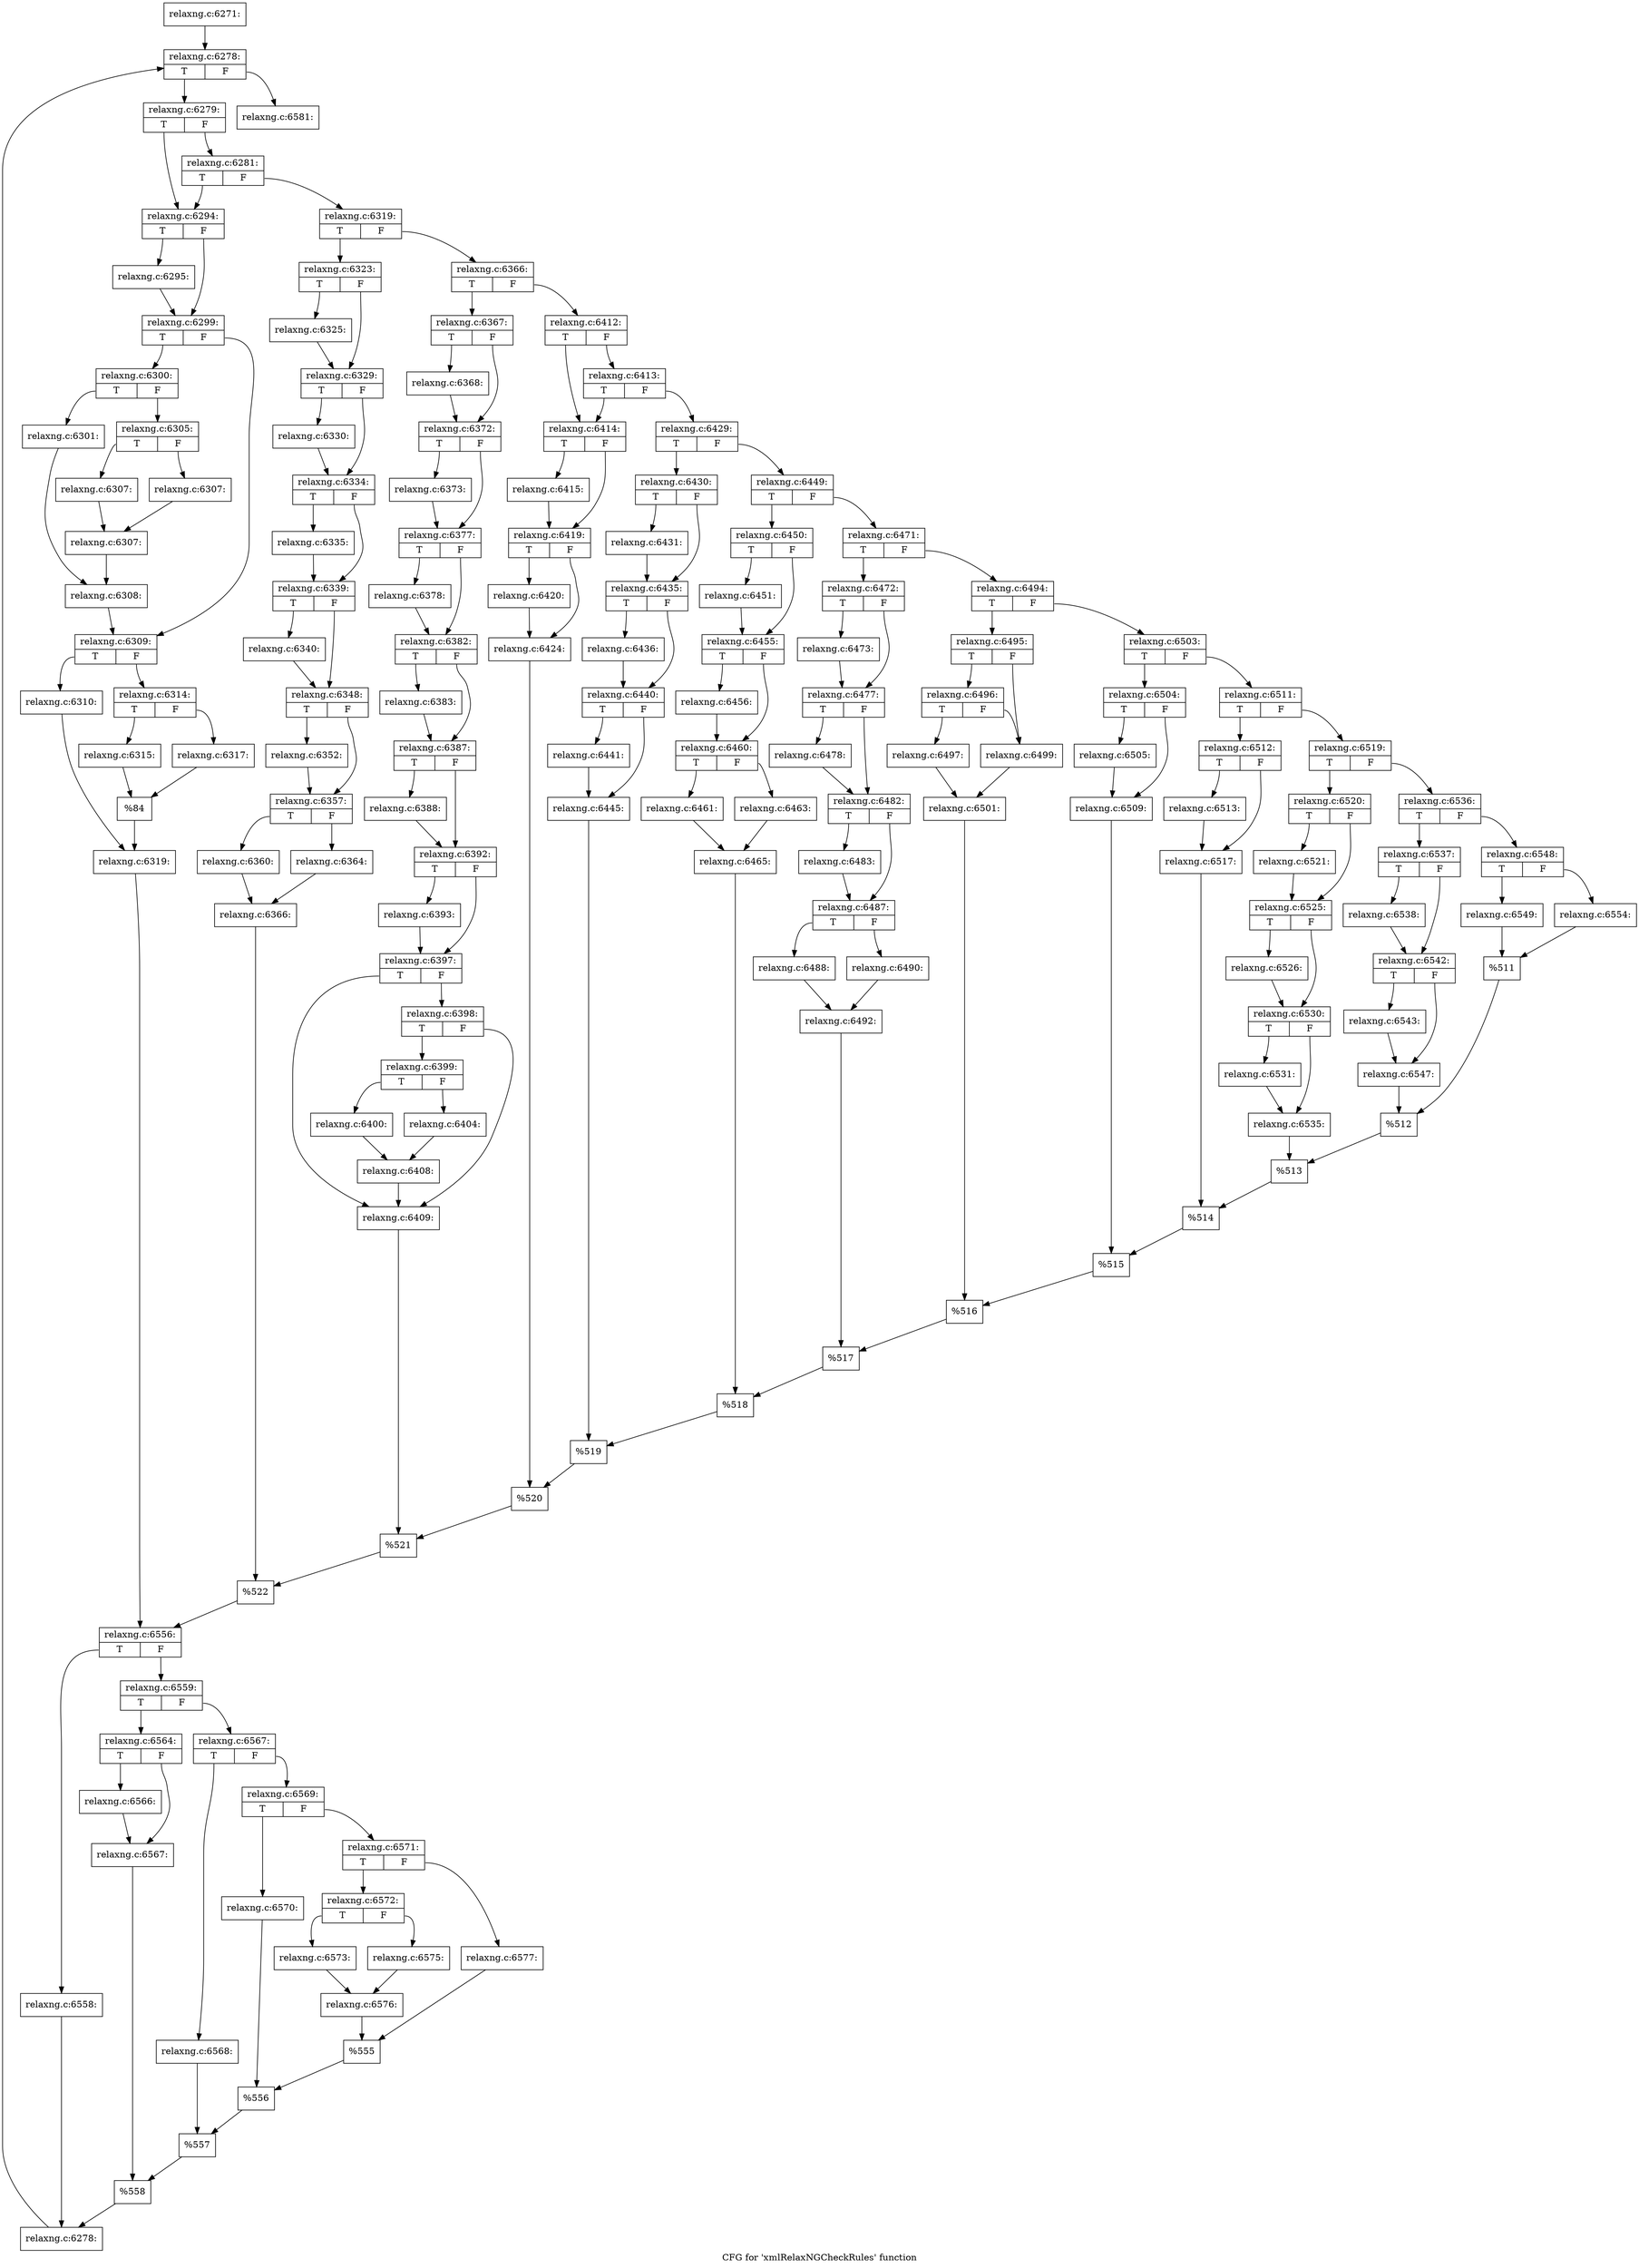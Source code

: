 digraph "CFG for 'xmlRelaxNGCheckRules' function" {
	label="CFG for 'xmlRelaxNGCheckRules' function";

	Node0x555e9c513cc0 [shape=record,label="{relaxng.c:6271:}"];
	Node0x555e9c513cc0 -> Node0x555e9c532d40;
	Node0x555e9c532d40 [shape=record,label="{relaxng.c:6278:|{<s0>T|<s1>F}}"];
	Node0x555e9c532d40:s0 -> Node0x555e9c533140;
	Node0x555e9c532d40:s1 -> Node0x555e9c532f60;
	Node0x555e9c533140 [shape=record,label="{relaxng.c:6279:|{<s0>T|<s1>F}}"];
	Node0x555e9c533140:s0 -> Node0x555e9c533380;
	Node0x555e9c533140:s1 -> Node0x555e9c533470;
	Node0x555e9c533470 [shape=record,label="{relaxng.c:6281:|{<s0>T|<s1>F}}"];
	Node0x555e9c533470:s0 -> Node0x555e9c533380;
	Node0x555e9c533470:s1 -> Node0x555e9c533420;
	Node0x555e9c533380 [shape=record,label="{relaxng.c:6294:|{<s0>T|<s1>F}}"];
	Node0x555e9c533380:s0 -> Node0x555e9c533b20;
	Node0x555e9c533380:s1 -> Node0x555e9c533b70;
	Node0x555e9c533b20 [shape=record,label="{relaxng.c:6295:}"];
	Node0x555e9c533b20 -> Node0x555e9c533b70;
	Node0x555e9c533b70 [shape=record,label="{relaxng.c:6299:|{<s0>T|<s1>F}}"];
	Node0x555e9c533b70:s0 -> Node0x555e9c3c6420;
	Node0x555e9c533b70:s1 -> Node0x555e9c3c6470;
	Node0x555e9c3c6420 [shape=record,label="{relaxng.c:6300:|{<s0>T|<s1>F}}"];
	Node0x555e9c3c6420:s0 -> Node0x555e9c3c6960;
	Node0x555e9c3c6420:s1 -> Node0x555e9c3c6a00;
	Node0x555e9c3c6960 [shape=record,label="{relaxng.c:6301:}"];
	Node0x555e9c3c6960 -> Node0x555e9c3c69b0;
	Node0x555e9c3c6a00 [shape=record,label="{relaxng.c:6305:|{<s0>T|<s1>F}}"];
	Node0x555e9c3c6a00:s0 -> Node0x555e9c3cdb70;
	Node0x555e9c3c6a00:s1 -> Node0x555e9c3cdbc0;
	Node0x555e9c3cdb70 [shape=record,label="{relaxng.c:6307:}"];
	Node0x555e9c3cdb70 -> Node0x555e9c3cdc10;
	Node0x555e9c3cdbc0 [shape=record,label="{relaxng.c:6307:}"];
	Node0x555e9c3cdbc0 -> Node0x555e9c3cdc10;
	Node0x555e9c3cdc10 [shape=record,label="{relaxng.c:6307:}"];
	Node0x555e9c3cdc10 -> Node0x555e9c3c69b0;
	Node0x555e9c3c69b0 [shape=record,label="{relaxng.c:6308:}"];
	Node0x555e9c3c69b0 -> Node0x555e9c3c6470;
	Node0x555e9c3c6470 [shape=record,label="{relaxng.c:6309:|{<s0>T|<s1>F}}"];
	Node0x555e9c3c6470:s0 -> Node0x555e9c5389e0;
	Node0x555e9c3c6470:s1 -> Node0x555e9c538a80;
	Node0x555e9c5389e0 [shape=record,label="{relaxng.c:6310:}"];
	Node0x555e9c5389e0 -> Node0x555e9c538a30;
	Node0x555e9c538a80 [shape=record,label="{relaxng.c:6314:|{<s0>T|<s1>F}}"];
	Node0x555e9c538a80:s0 -> Node0x555e9c539db0;
	Node0x555e9c538a80:s1 -> Node0x555e9c539e50;
	Node0x555e9c539db0 [shape=record,label="{relaxng.c:6315:}"];
	Node0x555e9c539db0 -> Node0x555e9c539e00;
	Node0x555e9c539e50 [shape=record,label="{relaxng.c:6317:}"];
	Node0x555e9c539e50 -> Node0x555e9c539e00;
	Node0x555e9c539e00 [shape=record,label="{%84}"];
	Node0x555e9c539e00 -> Node0x555e9c538a30;
	Node0x555e9c538a30 [shape=record,label="{relaxng.c:6319:}"];
	Node0x555e9c538a30 -> Node0x555e9c5333d0;
	Node0x555e9c533420 [shape=record,label="{relaxng.c:6319:|{<s0>T|<s1>F}}"];
	Node0x555e9c533420:s0 -> Node0x555e9c53ac30;
	Node0x555e9c533420:s1 -> Node0x555e9c53acd0;
	Node0x555e9c53ac30 [shape=record,label="{relaxng.c:6323:|{<s0>T|<s1>F}}"];
	Node0x555e9c53ac30:s0 -> Node0x555e9c53bb50;
	Node0x555e9c53ac30:s1 -> Node0x555e9c53bba0;
	Node0x555e9c53bb50 [shape=record,label="{relaxng.c:6325:}"];
	Node0x555e9c53bb50 -> Node0x555e9c53bba0;
	Node0x555e9c53bba0 [shape=record,label="{relaxng.c:6329:|{<s0>T|<s1>F}}"];
	Node0x555e9c53bba0:s0 -> Node0x555e9c53c620;
	Node0x555e9c53bba0:s1 -> Node0x555e9c53c670;
	Node0x555e9c53c620 [shape=record,label="{relaxng.c:6330:}"];
	Node0x555e9c53c620 -> Node0x555e9c53c670;
	Node0x555e9c53c670 [shape=record,label="{relaxng.c:6334:|{<s0>T|<s1>F}}"];
	Node0x555e9c53c670:s0 -> Node0x555e9c53d180;
	Node0x555e9c53c670:s1 -> Node0x555e9c53d1d0;
	Node0x555e9c53d180 [shape=record,label="{relaxng.c:6335:}"];
	Node0x555e9c53d180 -> Node0x555e9c53d1d0;
	Node0x555e9c53d1d0 [shape=record,label="{relaxng.c:6339:|{<s0>T|<s1>F}}"];
	Node0x555e9c53d1d0:s0 -> Node0x555e9c53dce0;
	Node0x555e9c53d1d0:s1 -> Node0x555e9c53dd30;
	Node0x555e9c53dce0 [shape=record,label="{relaxng.c:6340:}"];
	Node0x555e9c53dce0 -> Node0x555e9c53dd30;
	Node0x555e9c53dd30 [shape=record,label="{relaxng.c:6348:|{<s0>T|<s1>F}}"];
	Node0x555e9c53dd30:s0 -> Node0x555e9c53edd0;
	Node0x555e9c53dd30:s1 -> Node0x555e9c53ee20;
	Node0x555e9c53edd0 [shape=record,label="{relaxng.c:6352:}"];
	Node0x555e9c53edd0 -> Node0x555e9c53ee20;
	Node0x555e9c53ee20 [shape=record,label="{relaxng.c:6357:|{<s0>T|<s1>F}}"];
	Node0x555e9c53ee20:s0 -> Node0x555e9c5400c0;
	Node0x555e9c53ee20:s1 -> Node0x555e9c540160;
	Node0x555e9c5400c0 [shape=record,label="{relaxng.c:6360:}"];
	Node0x555e9c5400c0 -> Node0x555e9c540110;
	Node0x555e9c540160 [shape=record,label="{relaxng.c:6364:}"];
	Node0x555e9c540160 -> Node0x555e9c540110;
	Node0x555e9c540110 [shape=record,label="{relaxng.c:6366:}"];
	Node0x555e9c540110 -> Node0x555e9c53ac80;
	Node0x555e9c53acd0 [shape=record,label="{relaxng.c:6366:|{<s0>T|<s1>F}}"];
	Node0x555e9c53acd0:s0 -> Node0x555e9c541070;
	Node0x555e9c53acd0:s1 -> Node0x555e9c541110;
	Node0x555e9c541070 [shape=record,label="{relaxng.c:6367:|{<s0>T|<s1>F}}"];
	Node0x555e9c541070:s0 -> Node0x555e9c541600;
	Node0x555e9c541070:s1 -> Node0x555e9c541650;
	Node0x555e9c541600 [shape=record,label="{relaxng.c:6368:}"];
	Node0x555e9c541600 -> Node0x555e9c541650;
	Node0x555e9c541650 [shape=record,label="{relaxng.c:6372:|{<s0>T|<s1>F}}"];
	Node0x555e9c541650:s0 -> Node0x555e9c542100;
	Node0x555e9c541650:s1 -> Node0x555e9c542150;
	Node0x555e9c542100 [shape=record,label="{relaxng.c:6373:}"];
	Node0x555e9c542100 -> Node0x555e9c542150;
	Node0x555e9c542150 [shape=record,label="{relaxng.c:6377:|{<s0>T|<s1>F}}"];
	Node0x555e9c542150:s0 -> Node0x555e9c542c60;
	Node0x555e9c542150:s1 -> Node0x555e9c542cb0;
	Node0x555e9c542c60 [shape=record,label="{relaxng.c:6378:}"];
	Node0x555e9c542c60 -> Node0x555e9c542cb0;
	Node0x555e9c542cb0 [shape=record,label="{relaxng.c:6382:|{<s0>T|<s1>F}}"];
	Node0x555e9c542cb0:s0 -> Node0x555e9c5437c0;
	Node0x555e9c542cb0:s1 -> Node0x555e9c543810;
	Node0x555e9c5437c0 [shape=record,label="{relaxng.c:6383:}"];
	Node0x555e9c5437c0 -> Node0x555e9c543810;
	Node0x555e9c543810 [shape=record,label="{relaxng.c:6387:|{<s0>T|<s1>F}}"];
	Node0x555e9c543810:s0 -> Node0x555e9c544370;
	Node0x555e9c543810:s1 -> Node0x555e9c5443c0;
	Node0x555e9c544370 [shape=record,label="{relaxng.c:6388:}"];
	Node0x555e9c544370 -> Node0x555e9c5443c0;
	Node0x555e9c5443c0 [shape=record,label="{relaxng.c:6392:|{<s0>T|<s1>F}}"];
	Node0x555e9c5443c0:s0 -> Node0x555e9c544ed0;
	Node0x555e9c5443c0:s1 -> Node0x555e9c544f20;
	Node0x555e9c544ed0 [shape=record,label="{relaxng.c:6393:}"];
	Node0x555e9c544ed0 -> Node0x555e9c544f20;
	Node0x555e9c544f20 [shape=record,label="{relaxng.c:6397:|{<s0>T|<s1>F}}"];
	Node0x555e9c544f20:s0 -> Node0x555e9c545a80;
	Node0x555e9c544f20:s1 -> Node0x555e9c545ad0;
	Node0x555e9c545ad0 [shape=record,label="{relaxng.c:6398:|{<s0>T|<s1>F}}"];
	Node0x555e9c545ad0:s0 -> Node0x555e9c545a30;
	Node0x555e9c545ad0:s1 -> Node0x555e9c545a80;
	Node0x555e9c545a30 [shape=record,label="{relaxng.c:6399:|{<s0>T|<s1>F}}"];
	Node0x555e9c545a30:s0 -> Node0x555e9c546270;
	Node0x555e9c545a30:s1 -> Node0x555e9c546310;
	Node0x555e9c546270 [shape=record,label="{relaxng.c:6400:}"];
	Node0x555e9c546270 -> Node0x555e9c5462c0;
	Node0x555e9c546310 [shape=record,label="{relaxng.c:6404:}"];
	Node0x555e9c546310 -> Node0x555e9c5462c0;
	Node0x555e9c5462c0 [shape=record,label="{relaxng.c:6408:}"];
	Node0x555e9c5462c0 -> Node0x555e9c545a80;
	Node0x555e9c545a80 [shape=record,label="{relaxng.c:6409:}"];
	Node0x555e9c545a80 -> Node0x555e9c5410c0;
	Node0x555e9c541110 [shape=record,label="{relaxng.c:6412:|{<s0>T|<s1>F}}"];
	Node0x555e9c541110:s0 -> Node0x555e9c548080;
	Node0x555e9c541110:s1 -> Node0x555e9c548170;
	Node0x555e9c548170 [shape=record,label="{relaxng.c:6413:|{<s0>T|<s1>F}}"];
	Node0x555e9c548170:s0 -> Node0x555e9c548080;
	Node0x555e9c548170:s1 -> Node0x555e9c548120;
	Node0x555e9c548080 [shape=record,label="{relaxng.c:6414:|{<s0>T|<s1>F}}"];
	Node0x555e9c548080:s0 -> Node0x555e9c5489c0;
	Node0x555e9c548080:s1 -> Node0x555e9c548a10;
	Node0x555e9c5489c0 [shape=record,label="{relaxng.c:6415:}"];
	Node0x555e9c5489c0 -> Node0x555e9c548a10;
	Node0x555e9c548a10 [shape=record,label="{relaxng.c:6419:|{<s0>T|<s1>F}}"];
	Node0x555e9c548a10:s0 -> Node0x555e9c5494c0;
	Node0x555e9c548a10:s1 -> Node0x555e9c549510;
	Node0x555e9c5494c0 [shape=record,label="{relaxng.c:6420:}"];
	Node0x555e9c5494c0 -> Node0x555e9c549510;
	Node0x555e9c549510 [shape=record,label="{relaxng.c:6424:}"];
	Node0x555e9c549510 -> Node0x555e9c5480d0;
	Node0x555e9c548120 [shape=record,label="{relaxng.c:6429:|{<s0>T|<s1>F}}"];
	Node0x555e9c548120:s0 -> Node0x555e9c08e1d0;
	Node0x555e9c548120:s1 -> Node0x555e9c54aee0;
	Node0x555e9c08e1d0 [shape=record,label="{relaxng.c:6430:|{<s0>T|<s1>F}}"];
	Node0x555e9c08e1d0:s0 -> Node0x555e9c54b340;
	Node0x555e9c08e1d0:s1 -> Node0x555e9c54b390;
	Node0x555e9c54b340 [shape=record,label="{relaxng.c:6431:}"];
	Node0x555e9c54b340 -> Node0x555e9c54b390;
	Node0x555e9c54b390 [shape=record,label="{relaxng.c:6435:|{<s0>T|<s1>F}}"];
	Node0x555e9c54b390:s0 -> Node0x555e9c54be30;
	Node0x555e9c54b390:s1 -> Node0x555e9c54be80;
	Node0x555e9c54be30 [shape=record,label="{relaxng.c:6436:}"];
	Node0x555e9c54be30 -> Node0x555e9c54be80;
	Node0x555e9c54be80 [shape=record,label="{relaxng.c:6440:|{<s0>T|<s1>F}}"];
	Node0x555e9c54be80:s0 -> Node0x555e9c54c990;
	Node0x555e9c54be80:s1 -> Node0x555e9c54c9e0;
	Node0x555e9c54c990 [shape=record,label="{relaxng.c:6441:}"];
	Node0x555e9c54c990 -> Node0x555e9c54c9e0;
	Node0x555e9c54c9e0 [shape=record,label="{relaxng.c:6445:}"];
	Node0x555e9c54c9e0 -> Node0x555e9c54ae90;
	Node0x555e9c54aee0 [shape=record,label="{relaxng.c:6449:|{<s0>T|<s1>F}}"];
	Node0x555e9c54aee0:s0 -> Node0x555e9c54db60;
	Node0x555e9c54aee0:s1 -> Node0x555e9c54dc00;
	Node0x555e9c54db60 [shape=record,label="{relaxng.c:6450:|{<s0>T|<s1>F}}"];
	Node0x555e9c54db60:s0 -> Node0x555e9c54e0f0;
	Node0x555e9c54db60:s1 -> Node0x555e9c54e140;
	Node0x555e9c54e0f0 [shape=record,label="{relaxng.c:6451:}"];
	Node0x555e9c54e0f0 -> Node0x555e9c54e140;
	Node0x555e9c54e140 [shape=record,label="{relaxng.c:6455:|{<s0>T|<s1>F}}"];
	Node0x555e9c54e140:s0 -> Node0x555e9c54ebf0;
	Node0x555e9c54e140:s1 -> Node0x555e9c54ec40;
	Node0x555e9c54ebf0 [shape=record,label="{relaxng.c:6456:}"];
	Node0x555e9c54ebf0 -> Node0x555e9c54ec40;
	Node0x555e9c54ec40 [shape=record,label="{relaxng.c:6460:|{<s0>T|<s1>F}}"];
	Node0x555e9c54ec40:s0 -> Node0x555e9c54f740;
	Node0x555e9c54ec40:s1 -> Node0x555e9c54f7e0;
	Node0x555e9c54f740 [shape=record,label="{relaxng.c:6461:}"];
	Node0x555e9c54f740 -> Node0x555e9c54f790;
	Node0x555e9c54f7e0 [shape=record,label="{relaxng.c:6463:}"];
	Node0x555e9c54f7e0 -> Node0x555e9c54f790;
	Node0x555e9c54f790 [shape=record,label="{relaxng.c:6465:}"];
	Node0x555e9c54f790 -> Node0x555e9c54dbb0;
	Node0x555e9c54dc00 [shape=record,label="{relaxng.c:6471:|{<s0>T|<s1>F}}"];
	Node0x555e9c54dc00:s0 -> Node0x555e9c550930;
	Node0x555e9c54dc00:s1 -> Node0x555e9c5509d0;
	Node0x555e9c550930 [shape=record,label="{relaxng.c:6472:|{<s0>T|<s1>F}}"];
	Node0x555e9c550930:s0 -> Node0x555e9c550ec0;
	Node0x555e9c550930:s1 -> Node0x555e9c550f10;
	Node0x555e9c550ec0 [shape=record,label="{relaxng.c:6473:}"];
	Node0x555e9c550ec0 -> Node0x555e9c550f10;
	Node0x555e9c550f10 [shape=record,label="{relaxng.c:6477:|{<s0>T|<s1>F}}"];
	Node0x555e9c550f10:s0 -> Node0x555e9c5519c0;
	Node0x555e9c550f10:s1 -> Node0x555e9c551a10;
	Node0x555e9c5519c0 [shape=record,label="{relaxng.c:6478:}"];
	Node0x555e9c5519c0 -> Node0x555e9c551a10;
	Node0x555e9c551a10 [shape=record,label="{relaxng.c:6482:|{<s0>T|<s1>F}}"];
	Node0x555e9c551a10:s0 -> Node0x555e9c339630;
	Node0x555e9c551a10:s1 -> Node0x555e9c339680;
	Node0x555e9c339630 [shape=record,label="{relaxng.c:6483:}"];
	Node0x555e9c339630 -> Node0x555e9c339680;
	Node0x555e9c339680 [shape=record,label="{relaxng.c:6487:|{<s0>T|<s1>F}}"];
	Node0x555e9c339680:s0 -> Node0x555e9c33a150;
	Node0x555e9c339680:s1 -> Node0x555e9c33a1f0;
	Node0x555e9c33a150 [shape=record,label="{relaxng.c:6488:}"];
	Node0x555e9c33a150 -> Node0x555e9c33a1a0;
	Node0x555e9c33a1f0 [shape=record,label="{relaxng.c:6490:}"];
	Node0x555e9c33a1f0 -> Node0x555e9c33a1a0;
	Node0x555e9c33a1a0 [shape=record,label="{relaxng.c:6492:}"];
	Node0x555e9c33a1a0 -> Node0x555e9c550980;
	Node0x555e9c5509d0 [shape=record,label="{relaxng.c:6494:|{<s0>T|<s1>F}}"];
	Node0x555e9c5509d0:s0 -> Node0x555e9c33b150;
	Node0x555e9c5509d0:s1 -> Node0x555e9c33b1f0;
	Node0x555e9c33b150 [shape=record,label="{relaxng.c:6495:|{<s0>T|<s1>F}}"];
	Node0x555e9c33b150:s0 -> Node0x555e9c33ce10;
	Node0x555e9c33b150:s1 -> Node0x555e9c33cdc0;
	Node0x555e9c33ce10 [shape=record,label="{relaxng.c:6496:|{<s0>T|<s1>F}}"];
	Node0x555e9c33ce10:s0 -> Node0x555e9c33cd20;
	Node0x555e9c33ce10:s1 -> Node0x555e9c33cdc0;
	Node0x555e9c33cd20 [shape=record,label="{relaxng.c:6497:}"];
	Node0x555e9c33cd20 -> Node0x555e9c33cd70;
	Node0x555e9c33cdc0 [shape=record,label="{relaxng.c:6499:}"];
	Node0x555e9c33cdc0 -> Node0x555e9c33cd70;
	Node0x555e9c33cd70 [shape=record,label="{relaxng.c:6501:}"];
	Node0x555e9c33cd70 -> Node0x555e9c33b1a0;
	Node0x555e9c33b1f0 [shape=record,label="{relaxng.c:6503:|{<s0>T|<s1>F}}"];
	Node0x555e9c33b1f0:s0 -> Node0x555e9c559350;
	Node0x555e9c33b1f0:s1 -> Node0x555e9c5593f0;
	Node0x555e9c559350 [shape=record,label="{relaxng.c:6504:|{<s0>T|<s1>F}}"];
	Node0x555e9c559350:s0 -> Node0x555e9c5598e0;
	Node0x555e9c559350:s1 -> Node0x555e9c559930;
	Node0x555e9c5598e0 [shape=record,label="{relaxng.c:6505:}"];
	Node0x555e9c5598e0 -> Node0x555e9c559930;
	Node0x555e9c559930 [shape=record,label="{relaxng.c:6509:}"];
	Node0x555e9c559930 -> Node0x555e9c5593a0;
	Node0x555e9c5593f0 [shape=record,label="{relaxng.c:6511:|{<s0>T|<s1>F}}"];
	Node0x555e9c5593f0:s0 -> Node0x555e9c55ab40;
	Node0x555e9c5593f0:s1 -> Node0x555e9c55abe0;
	Node0x555e9c55ab40 [shape=record,label="{relaxng.c:6512:|{<s0>T|<s1>F}}"];
	Node0x555e9c55ab40:s0 -> Node0x555e9c55b0d0;
	Node0x555e9c55ab40:s1 -> Node0x555e9c55b120;
	Node0x555e9c55b0d0 [shape=record,label="{relaxng.c:6513:}"];
	Node0x555e9c55b0d0 -> Node0x555e9c55b120;
	Node0x555e9c55b120 [shape=record,label="{relaxng.c:6517:}"];
	Node0x555e9c55b120 -> Node0x555e9c55ab90;
	Node0x555e9c55abe0 [shape=record,label="{relaxng.c:6519:|{<s0>T|<s1>F}}"];
	Node0x555e9c55abe0:s0 -> Node0x555e9c55c330;
	Node0x555e9c55abe0:s1 -> Node0x555e9c55c3d0;
	Node0x555e9c55c330 [shape=record,label="{relaxng.c:6520:|{<s0>T|<s1>F}}"];
	Node0x555e9c55c330:s0 -> Node0x555e9c55c8c0;
	Node0x555e9c55c330:s1 -> Node0x555e9c55c910;
	Node0x555e9c55c8c0 [shape=record,label="{relaxng.c:6521:}"];
	Node0x555e9c55c8c0 -> Node0x555e9c55c910;
	Node0x555e9c55c910 [shape=record,label="{relaxng.c:6525:|{<s0>T|<s1>F}}"];
	Node0x555e9c55c910:s0 -> Node0x555e9c55d3b0;
	Node0x555e9c55c910:s1 -> Node0x555e9c55d400;
	Node0x555e9c55d3b0 [shape=record,label="{relaxng.c:6526:}"];
	Node0x555e9c55d3b0 -> Node0x555e9c55d400;
	Node0x555e9c55d400 [shape=record,label="{relaxng.c:6530:|{<s0>T|<s1>F}}"];
	Node0x555e9c55d400:s0 -> Node0x555e9c55df10;
	Node0x555e9c55d400:s1 -> Node0x555e9c55df60;
	Node0x555e9c55df10 [shape=record,label="{relaxng.c:6531:}"];
	Node0x555e9c55df10 -> Node0x555e9c55df60;
	Node0x555e9c55df60 [shape=record,label="{relaxng.c:6535:}"];
	Node0x555e9c55df60 -> Node0x555e9c55c380;
	Node0x555e9c55c3d0 [shape=record,label="{relaxng.c:6536:|{<s0>T|<s1>F}}"];
	Node0x555e9c55c3d0:s0 -> Node0x555e9c55ec30;
	Node0x555e9c55c3d0:s1 -> Node0x555e9c55ecd0;
	Node0x555e9c55ec30 [shape=record,label="{relaxng.c:6537:|{<s0>T|<s1>F}}"];
	Node0x555e9c55ec30:s0 -> Node0x555e9c55f1c0;
	Node0x555e9c55ec30:s1 -> Node0x555e9c55f210;
	Node0x555e9c55f1c0 [shape=record,label="{relaxng.c:6538:}"];
	Node0x555e9c55f1c0 -> Node0x555e9c55f210;
	Node0x555e9c55f210 [shape=record,label="{relaxng.c:6542:|{<s0>T|<s1>F}}"];
	Node0x555e9c55f210:s0 -> Node0x555e9c55fcc0;
	Node0x555e9c55f210:s1 -> Node0x555e9c55fd10;
	Node0x555e9c55fcc0 [shape=record,label="{relaxng.c:6543:}"];
	Node0x555e9c55fcc0 -> Node0x555e9c55fd10;
	Node0x555e9c55fd10 [shape=record,label="{relaxng.c:6547:}"];
	Node0x555e9c55fd10 -> Node0x555e9c55ec80;
	Node0x555e9c55ecd0 [shape=record,label="{relaxng.c:6548:|{<s0>T|<s1>F}}"];
	Node0x555e9c55ecd0:s0 -> Node0x555e9c5609e0;
	Node0x555e9c55ecd0:s1 -> Node0x555e9c560a80;
	Node0x555e9c5609e0 [shape=record,label="{relaxng.c:6549:}"];
	Node0x555e9c5609e0 -> Node0x555e9c560a30;
	Node0x555e9c560a80 [shape=record,label="{relaxng.c:6554:}"];
	Node0x555e9c560a80 -> Node0x555e9c560a30;
	Node0x555e9c560a30 [shape=record,label="{%511}"];
	Node0x555e9c560a30 -> Node0x555e9c55ec80;
	Node0x555e9c55ec80 [shape=record,label="{%512}"];
	Node0x555e9c55ec80 -> Node0x555e9c55c380;
	Node0x555e9c55c380 [shape=record,label="{%513}"];
	Node0x555e9c55c380 -> Node0x555e9c55ab90;
	Node0x555e9c55ab90 [shape=record,label="{%514}"];
	Node0x555e9c55ab90 -> Node0x555e9c5593a0;
	Node0x555e9c5593a0 [shape=record,label="{%515}"];
	Node0x555e9c5593a0 -> Node0x555e9c33b1a0;
	Node0x555e9c33b1a0 [shape=record,label="{%516}"];
	Node0x555e9c33b1a0 -> Node0x555e9c550980;
	Node0x555e9c550980 [shape=record,label="{%517}"];
	Node0x555e9c550980 -> Node0x555e9c54dbb0;
	Node0x555e9c54dbb0 [shape=record,label="{%518}"];
	Node0x555e9c54dbb0 -> Node0x555e9c54ae90;
	Node0x555e9c54ae90 [shape=record,label="{%519}"];
	Node0x555e9c54ae90 -> Node0x555e9c5480d0;
	Node0x555e9c5480d0 [shape=record,label="{%520}"];
	Node0x555e9c5480d0 -> Node0x555e9c5410c0;
	Node0x555e9c5410c0 [shape=record,label="{%521}"];
	Node0x555e9c5410c0 -> Node0x555e9c53ac80;
	Node0x555e9c53ac80 [shape=record,label="{%522}"];
	Node0x555e9c53ac80 -> Node0x555e9c5333d0;
	Node0x555e9c5333d0 [shape=record,label="{relaxng.c:6556:|{<s0>T|<s1>F}}"];
	Node0x555e9c5333d0:s0 -> Node0x555e9c54ac60;
	Node0x555e9c5333d0:s1 -> Node0x555e9c562e60;
	Node0x555e9c54ac60 [shape=record,label="{relaxng.c:6558:}"];
	Node0x555e9c54ac60 -> Node0x555e9c562e10;
	Node0x555e9c562e60 [shape=record,label="{relaxng.c:6559:|{<s0>T|<s1>F}}"];
	Node0x555e9c562e60:s0 -> Node0x555e9c563550;
	Node0x555e9c562e60:s1 -> Node0x555e9c5635f0;
	Node0x555e9c563550 [shape=record,label="{relaxng.c:6564:|{<s0>T|<s1>F}}"];
	Node0x555e9c563550:s0 -> Node0x555e9c563c20;
	Node0x555e9c563550:s1 -> Node0x555e9c563c70;
	Node0x555e9c563c20 [shape=record,label="{relaxng.c:6566:}"];
	Node0x555e9c563c20 -> Node0x555e9c563c70;
	Node0x555e9c563c70 [shape=record,label="{relaxng.c:6567:}"];
	Node0x555e9c563c70 -> Node0x555e9c5635a0;
	Node0x555e9c5635f0 [shape=record,label="{relaxng.c:6567:|{<s0>T|<s1>F}}"];
	Node0x555e9c5635f0:s0 -> Node0x555e9c5644a0;
	Node0x555e9c5635f0:s1 -> Node0x555e9c564540;
	Node0x555e9c5644a0 [shape=record,label="{relaxng.c:6568:}"];
	Node0x555e9c5644a0 -> Node0x555e9c5644f0;
	Node0x555e9c564540 [shape=record,label="{relaxng.c:6569:|{<s0>T|<s1>F}}"];
	Node0x555e9c564540:s0 -> Node0x555e9c564ba0;
	Node0x555e9c564540:s1 -> Node0x555e9c564c40;
	Node0x555e9c564ba0 [shape=record,label="{relaxng.c:6570:}"];
	Node0x555e9c564ba0 -> Node0x555e9c564bf0;
	Node0x555e9c564c40 [shape=record,label="{relaxng.c:6571:|{<s0>T|<s1>F}}"];
	Node0x555e9c564c40:s0 -> Node0x555e9c565170;
	Node0x555e9c564c40:s1 -> Node0x555e9c565210;
	Node0x555e9c565170 [shape=record,label="{relaxng.c:6572:|{<s0>T|<s1>F}}"];
	Node0x555e9c565170:s0 -> Node0x555e9c5655d0;
	Node0x555e9c565170:s1 -> Node0x555e9c565670;
	Node0x555e9c5655d0 [shape=record,label="{relaxng.c:6573:}"];
	Node0x555e9c5655d0 -> Node0x555e9c565620;
	Node0x555e9c565670 [shape=record,label="{relaxng.c:6575:}"];
	Node0x555e9c565670 -> Node0x555e9c565620;
	Node0x555e9c565620 [shape=record,label="{relaxng.c:6576:}"];
	Node0x555e9c565620 -> Node0x555e9c5651c0;
	Node0x555e9c565210 [shape=record,label="{relaxng.c:6577:}"];
	Node0x555e9c565210 -> Node0x555e9c5651c0;
	Node0x555e9c5651c0 [shape=record,label="{%555}"];
	Node0x555e9c5651c0 -> Node0x555e9c564bf0;
	Node0x555e9c564bf0 [shape=record,label="{%556}"];
	Node0x555e9c564bf0 -> Node0x555e9c5644f0;
	Node0x555e9c5644f0 [shape=record,label="{%557}"];
	Node0x555e9c5644f0 -> Node0x555e9c5635a0;
	Node0x555e9c5635a0 [shape=record,label="{%558}"];
	Node0x555e9c5635a0 -> Node0x555e9c562e10;
	Node0x555e9c562e10 [shape=record,label="{relaxng.c:6278:}"];
	Node0x555e9c562e10 -> Node0x555e9c532d40;
	Node0x555e9c532f60 [shape=record,label="{relaxng.c:6581:}"];
}
